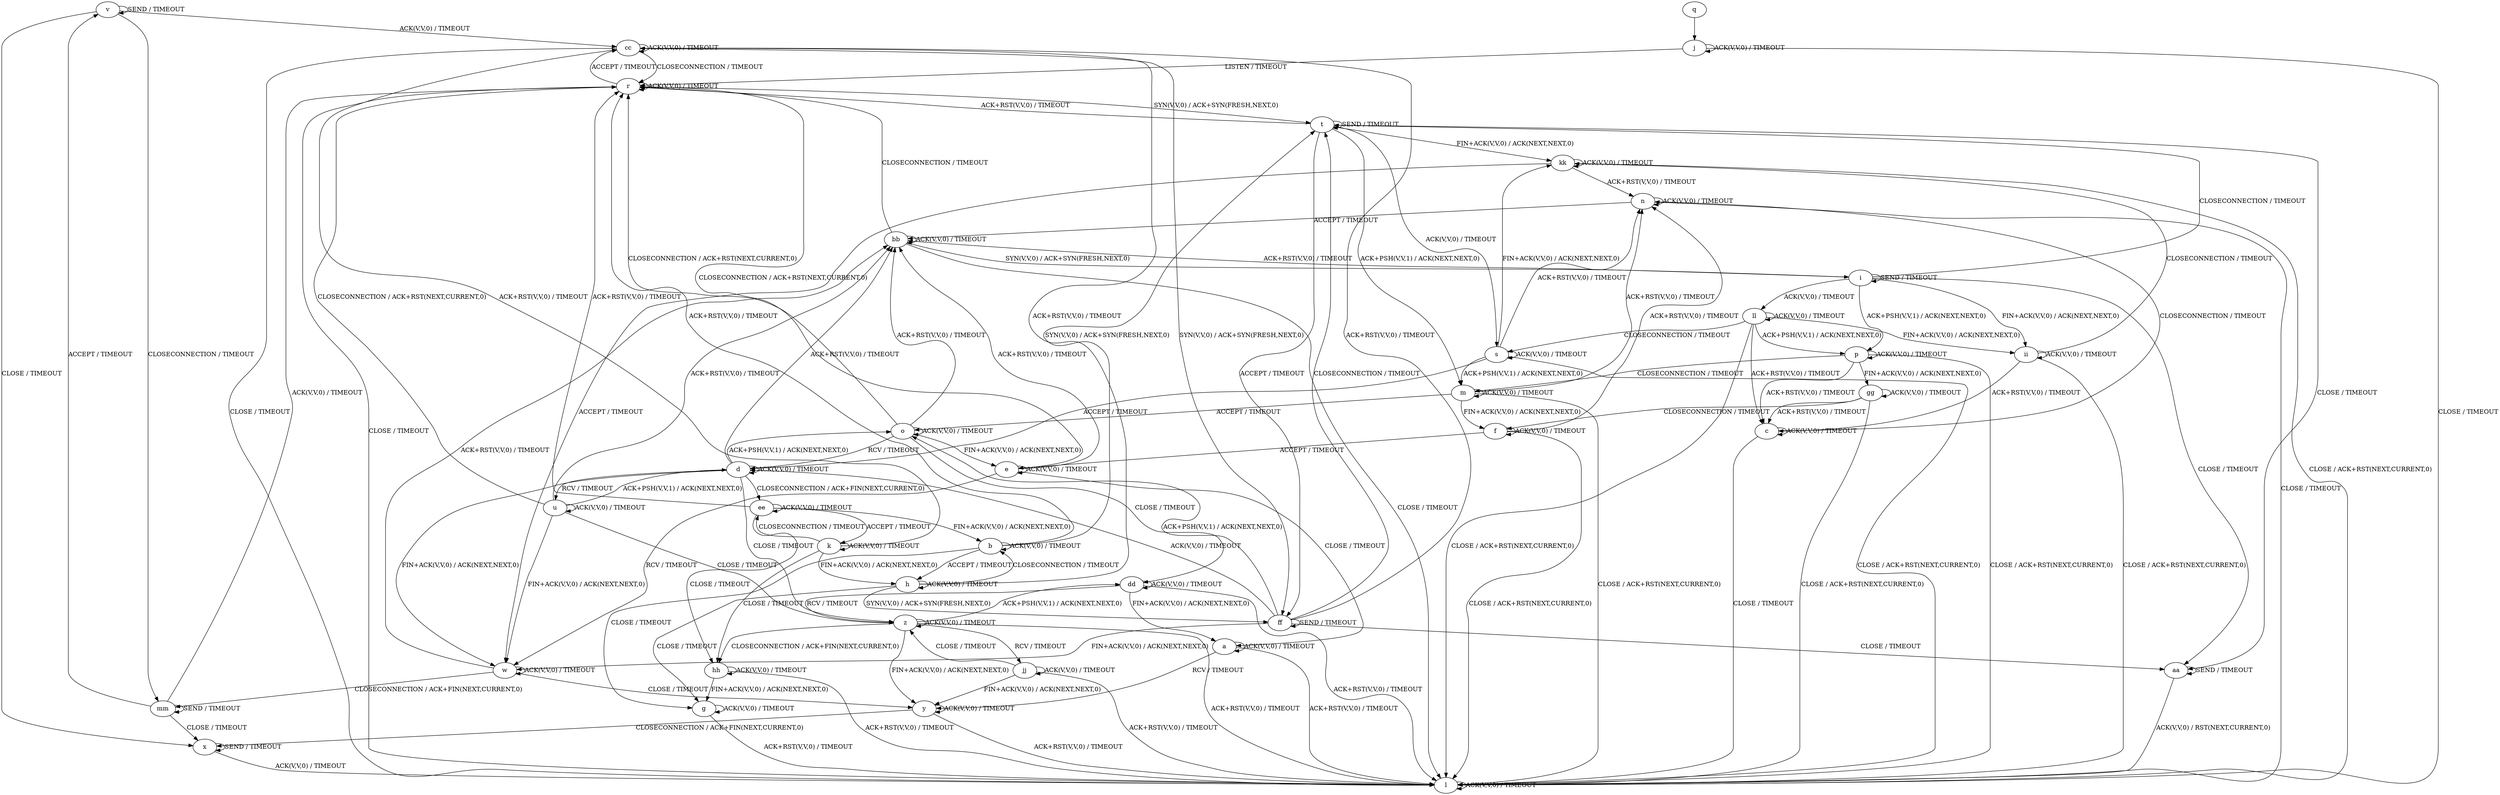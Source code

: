 digraph "" {
	graph ["Incoming time"=20.7425479888916,
		"Outgoing time"=34.40302348136902,
		Output="{'States': 39, 'Transitions': 495, 'Filename': '../results/tcp/TCP_Windows8_Server-TCP_Windows8_Server-cvc4-4.dot'}",
		Reference="{'States': 39, 'Transitions': 495, 'Filename': '../subjects/tcp/TCP_Windows8_Server.dot'}",
		Solver=cvc4,
		Updated="{'States': 39, 'Transitions': 495, 'Filename': '../subjects/tcp/TCP_Windows8_Server.dot'}",
		"f-measure"=1.0,
		precision=1.0,
		recall=1.0
	];
	a -> a [key=0,
	label="ACK(V,V,0) / TIMEOUT"];
a -> l [key=0,
label="ACK+RST(V,V,0) / TIMEOUT"];
a -> y [key=0,
label="RCV / TIMEOUT"];
b -> b [key=0,
label="ACK(V,V,0) / TIMEOUT"];
b -> g [key=0,
label="CLOSE / TIMEOUT"];
b -> h [key=0,
label="ACCEPT / TIMEOUT"];
b -> r [key=0,
label="ACK+RST(V,V,0) / TIMEOUT"];
b -> t [key=0,
label="SYN(V,V,0) / ACK+SYN(FRESH,NEXT,0)"];
c -> c [key=0,
label="ACK(V,V,0) / TIMEOUT"];
c -> l [key=0,
label="CLOSE / TIMEOUT"];
c -> n [key=0,
label="CLOSECONNECTION / TIMEOUT"];
d -> d [key=0,
label="ACK(V,V,0) / TIMEOUT"];
d -> o [key=0,
label="ACK+PSH(V,V,1) / ACK(NEXT,NEXT,0)"];
d -> u [key=0,
label="RCV / TIMEOUT"];
d -> w [key=0,
label="FIN+ACK(V,V,0) / ACK(NEXT,NEXT,0)"];
d -> z [key=0,
label="CLOSE / TIMEOUT"];
d -> bb [key=0,
label="ACK+RST(V,V,0) / TIMEOUT"];
d -> ee [key=0,
label="CLOSECONNECTION / ACK+FIN(NEXT,CURRENT,0)"];
e -> a [key=0,
label="CLOSE / TIMEOUT"];
e -> e [key=0,
label="ACK(V,V,0) / TIMEOUT"];
e -> r [key=0,
label="CLOSECONNECTION / ACK+RST(NEXT,CURRENT,0)"];
e -> w [key=0,
label="RCV / TIMEOUT"];
e -> bb [key=0,
label="ACK+RST(V,V,0) / TIMEOUT"];
f -> e [key=0,
label="ACCEPT / TIMEOUT"];
f -> f [key=0,
label="ACK(V,V,0) / TIMEOUT"];
f -> l [key=0,
label="CLOSE / ACK+RST(NEXT,CURRENT,0)"];
f -> n [key=0,
label="ACK+RST(V,V,0) / TIMEOUT"];
g -> g [key=0,
label="ACK(V,V,0) / TIMEOUT"];
g -> l [key=0,
label="ACK+RST(V,V,0) / TIMEOUT"];
h -> b [key=0,
label="CLOSECONNECTION / TIMEOUT"];
h -> g [key=0,
label="CLOSE / TIMEOUT"];
h -> h [key=0,
label="ACK(V,V,0) / TIMEOUT"];
h -> cc [key=0,
label="ACK+RST(V,V,0) / TIMEOUT"];
h -> ff [key=0,
label="SYN(V,V,0) / ACK+SYN(FRESH,NEXT,0)"];
i -> i [key=0,
label="SEND / TIMEOUT"];
i -> p [key=0,
label="ACK+PSH(V,V,1) / ACK(NEXT,NEXT,0)"];
i -> t [key=0,
label="CLOSECONNECTION / TIMEOUT"];
i -> aa [key=0,
label="CLOSE / TIMEOUT"];
i -> bb [key=0,
label="ACK+RST(V,V,0) / TIMEOUT"];
i -> ii [key=0,
label="FIN+ACK(V,V,0) / ACK(NEXT,NEXT,0)"];
i -> ll [key=0,
label="ACK(V,V,0) / TIMEOUT"];
j -> j [key=0,
label="ACK(V,V,0) / TIMEOUT"];
j -> l [key=0,
label="CLOSE / TIMEOUT"];
j -> r [key=0,
label="LISTEN / TIMEOUT"];
k -> h [key=0,
label="FIN+ACK(V,V,0) / ACK(NEXT,NEXT,0)"];
k -> k [key=0,
label="ACK(V,V,0) / TIMEOUT"];
k -> cc [key=0,
label="ACK+RST(V,V,0) / TIMEOUT"];
k -> ee [key=0,
label="CLOSECONNECTION / TIMEOUT"];
k -> hh [key=0,
label="CLOSE / TIMEOUT"];
l -> l [key=0,
label="ACK(V,V,0) / TIMEOUT"];
m -> f [key=0,
label="FIN+ACK(V,V,0) / ACK(NEXT,NEXT,0)"];
m -> l [key=0,
label="CLOSE / ACK+RST(NEXT,CURRENT,0)"];
m -> m [key=0,
label="ACK(V,V,0) / TIMEOUT"];
m -> n [key=0,
label="ACK+RST(V,V,0) / TIMEOUT"];
m -> o [key=0,
label="ACCEPT / TIMEOUT"];
n -> l [key=0,
label="CLOSE / TIMEOUT"];
n -> n [key=0,
label="ACK(V,V,0) / TIMEOUT"];
n -> bb [key=0,
label="ACCEPT / TIMEOUT"];
o -> d [key=0,
label="RCV / TIMEOUT"];
o -> e [key=0,
label="FIN+ACK(V,V,0) / ACK(NEXT,NEXT,0)"];
o -> o [key=0,
label="ACK(V,V,0) / TIMEOUT"];
o -> r [key=0,
label="CLOSECONNECTION / ACK+RST(NEXT,CURRENT,0)"];
o -> bb [key=0,
label="ACK+RST(V,V,0) / TIMEOUT"];
o -> dd [key=0,
label="CLOSE / TIMEOUT"];
p -> c [key=0,
label="ACK+RST(V,V,0) / TIMEOUT"];
p -> l [key=0,
label="CLOSE / ACK+RST(NEXT,CURRENT,0)"];
p -> m [key=0,
label="CLOSECONNECTION / TIMEOUT"];
p -> p [key=0,
label="ACK(V,V,0) / TIMEOUT"];
p -> gg [key=0,
label="FIN+ACK(V,V,0) / ACK(NEXT,NEXT,0)"];
q -> j [key=0];
r -> l [key=0,
label="CLOSE / TIMEOUT"];
r -> r [key=0,
label="ACK(V,V,0) / TIMEOUT"];
r -> t [key=0,
label="SYN(V,V,0) / ACK+SYN(FRESH,NEXT,0)"];
r -> cc [key=0,
label="ACCEPT / TIMEOUT"];
s -> d [key=0,
label="ACCEPT / TIMEOUT"];
s -> l [key=0,
label="CLOSE / ACK+RST(NEXT,CURRENT,0)"];
s -> m [key=0,
label="ACK+PSH(V,V,1) / ACK(NEXT,NEXT,0)"];
s -> n [key=0,
label="ACK+RST(V,V,0) / TIMEOUT"];
s -> s [key=0,
label="ACK(V,V,0) / TIMEOUT"];
s -> kk [key=0,
label="FIN+ACK(V,V,0) / ACK(NEXT,NEXT,0)"];
t -> m [key=0,
label="ACK+PSH(V,V,1) / ACK(NEXT,NEXT,0)"];
t -> r [key=0,
label="ACK+RST(V,V,0) / TIMEOUT"];
t -> s [key=0,
label="ACK(V,V,0) / TIMEOUT"];
t -> t [key=0,
label="SEND / TIMEOUT"];
t -> aa [key=0,
label="CLOSE / TIMEOUT"];
t -> ff [key=0,
label="ACCEPT / TIMEOUT"];
t -> kk [key=0,
label="FIN+ACK(V,V,0) / ACK(NEXT,NEXT,0)"];
u -> d [key=0,
label="ACK+PSH(V,V,1) / ACK(NEXT,NEXT,0)"];
u -> r [key=0,
label="CLOSECONNECTION / ACK+RST(NEXT,CURRENT,0)"];
u -> u [key=0,
label="ACK(V,V,0) / TIMEOUT"];
u -> w [key=0,
label="FIN+ACK(V,V,0) / ACK(NEXT,NEXT,0)"];
u -> z [key=0,
label="CLOSE / TIMEOUT"];
u -> bb [key=0,
label="ACK+RST(V,V,0) / TIMEOUT"];
v -> v [key=0,
label="SEND / TIMEOUT"];
v -> x [key=0,
label="CLOSE / TIMEOUT"];
v -> cc [key=0,
label="ACK(V,V,0) / TIMEOUT"];
v -> mm [key=0,
label="CLOSECONNECTION / TIMEOUT"];
w -> w [key=0,
label="ACK(V,V,0) / TIMEOUT"];
w -> y [key=0,
label="CLOSE / TIMEOUT"];
w -> bb [key=0,
label="ACK+RST(V,V,0) / TIMEOUT"];
w -> mm [key=0,
label="CLOSECONNECTION / ACK+FIN(NEXT,CURRENT,0)"];
x -> l [key=0,
label="ACK(V,V,0) / TIMEOUT"];
x -> x [key=0,
label="SEND / TIMEOUT"];
y -> l [key=0,
label="ACK+RST(V,V,0) / TIMEOUT"];
y -> x [key=0,
label="CLOSECONNECTION / ACK+FIN(NEXT,CURRENT,0)"];
y -> y [key=0,
label="ACK(V,V,0) / TIMEOUT"];
z -> l [key=0,
label="ACK+RST(V,V,0) / TIMEOUT"];
z -> y [key=0,
label="FIN+ACK(V,V,0) / ACK(NEXT,NEXT,0)"];
z -> z [key=0,
label="ACK(V,V,0) / TIMEOUT"];
z -> dd [key=0,
label="ACK+PSH(V,V,1) / ACK(NEXT,NEXT,0)"];
z -> hh [key=0,
label="CLOSECONNECTION / ACK+FIN(NEXT,CURRENT,0)"];
z -> jj [key=0,
label="RCV / TIMEOUT"];
aa -> l [key=0,
label="ACK(V,V,0) / RST(NEXT,CURRENT,0)"];
aa -> aa [key=0,
label="SEND / TIMEOUT"];
bb -> i [key=0,
label="SYN(V,V,0) / ACK+SYN(FRESH,NEXT,0)"];
bb -> l [key=0,
label="CLOSE / TIMEOUT"];
bb -> r [key=0,
label="CLOSECONNECTION / TIMEOUT"];
bb -> bb [key=0,
label="ACK(V,V,0) / TIMEOUT"];
cc -> l [key=0,
label="CLOSE / TIMEOUT"];
cc -> r [key=0,
label="CLOSECONNECTION / TIMEOUT"];
cc -> cc [key=0,
label="ACK(V,V,0) / TIMEOUT"];
cc -> ff [key=0,
label="SYN(V,V,0) / ACK+SYN(FRESH,NEXT,0)"];
dd -> a [key=0,
label="FIN+ACK(V,V,0) / ACK(NEXT,NEXT,0)"];
dd -> l [key=0,
label="ACK+RST(V,V,0) / TIMEOUT"];
dd -> z [key=0,
label="RCV / TIMEOUT"];
dd -> dd [key=0,
label="ACK(V,V,0) / TIMEOUT"];
ee -> b [key=0,
label="FIN+ACK(V,V,0) / ACK(NEXT,NEXT,0)"];
ee -> k [key=0,
label="ACCEPT / TIMEOUT"];
ee -> r [key=0,
label="ACK+RST(V,V,0) / TIMEOUT"];
ee -> ee [key=0,
label="ACK(V,V,0) / TIMEOUT"];
ee -> hh [key=0,
label="CLOSE / TIMEOUT"];
ff -> d [key=0,
label="ACK(V,V,0) / TIMEOUT"];
ff -> o [key=0,
label="ACK+PSH(V,V,1) / ACK(NEXT,NEXT,0)"];
ff -> t [key=0,
label="CLOSECONNECTION / TIMEOUT"];
ff -> w [key=0,
label="FIN+ACK(V,V,0) / ACK(NEXT,NEXT,0)"];
ff -> aa [key=0,
label="CLOSE / TIMEOUT"];
ff -> cc [key=0,
label="ACK+RST(V,V,0) / TIMEOUT"];
ff -> ff [key=0,
label="SEND / TIMEOUT"];
gg -> c [key=0,
label="ACK+RST(V,V,0) / TIMEOUT"];
gg -> f [key=0,
label="CLOSECONNECTION / TIMEOUT"];
gg -> l [key=0,
label="CLOSE / ACK+RST(NEXT,CURRENT,0)"];
gg -> gg [key=0,
label="ACK(V,V,0) / TIMEOUT"];
hh -> g [key=0,
label="FIN+ACK(V,V,0) / ACK(NEXT,NEXT,0)"];
hh -> l [key=0,
label="ACK+RST(V,V,0) / TIMEOUT"];
hh -> hh [key=0,
label="ACK(V,V,0) / TIMEOUT"];
ii -> c [key=0,
label="ACK+RST(V,V,0) / TIMEOUT"];
ii -> l [key=0,
label="CLOSE / ACK+RST(NEXT,CURRENT,0)"];
ii -> ii [key=0,
label="ACK(V,V,0) / TIMEOUT"];
ii -> kk [key=0,
label="CLOSECONNECTION / TIMEOUT"];
jj -> l [key=0,
label="ACK+RST(V,V,0) / TIMEOUT"];
jj -> y [key=0,
label="FIN+ACK(V,V,0) / ACK(NEXT,NEXT,0)"];
jj -> z [key=0,
label="CLOSE / TIMEOUT"];
jj -> jj [key=0,
label="ACK(V,V,0) / TIMEOUT"];
kk -> l [key=0,
label="CLOSE / ACK+RST(NEXT,CURRENT,0)"];
kk -> n [key=0,
label="ACK+RST(V,V,0) / TIMEOUT"];
kk -> w [key=0,
label="ACCEPT / TIMEOUT"];
kk -> kk [key=0,
label="ACK(V,V,0) / TIMEOUT"];
ll -> c [key=0,
label="ACK+RST(V,V,0) / TIMEOUT"];
ll -> l [key=0,
label="CLOSE / ACK+RST(NEXT,CURRENT,0)"];
ll -> p [key=0,
label="ACK+PSH(V,V,1) / ACK(NEXT,NEXT,0)"];
ll -> s [key=0,
label="CLOSECONNECTION / TIMEOUT"];
ll -> ii [key=0,
label="FIN+ACK(V,V,0) / ACK(NEXT,NEXT,0)"];
ll -> ll [key=0,
label="ACK(V,V,0) / TIMEOUT"];
mm -> r [key=0,
label="ACK(V,V,0) / TIMEOUT"];
mm -> v [key=0,
label="ACCEPT / TIMEOUT"];
mm -> x [key=0,
label="CLOSE / TIMEOUT"];
mm -> mm [key=0,
label="SEND / TIMEOUT"];
}
